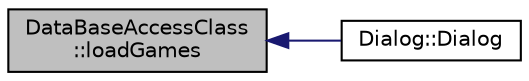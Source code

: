 digraph "DataBaseAccessClass::loadGames"
{
  edge [fontname="Helvetica",fontsize="10",labelfontname="Helvetica",labelfontsize="10"];
  node [fontname="Helvetica",fontsize="10",shape=record];
  rankdir="LR";
  Node1 [label="DataBaseAccessClass\l::loadGames",height=0.2,width=0.4,color="black", fillcolor="grey75", style="filled" fontcolor="black"];
  Node1 -> Node2 [dir="back",color="midnightblue",fontsize="10",style="solid"];
  Node2 [label="Dialog::Dialog",height=0.2,width=0.4,color="black", fillcolor="white", style="filled",URL="$class_dialog.html#acfa2063f9f962d394c6a645b6e7e08d8",tooltip="Erstellt einen Dialog zum vorbereiten des Spiels. "];
}
